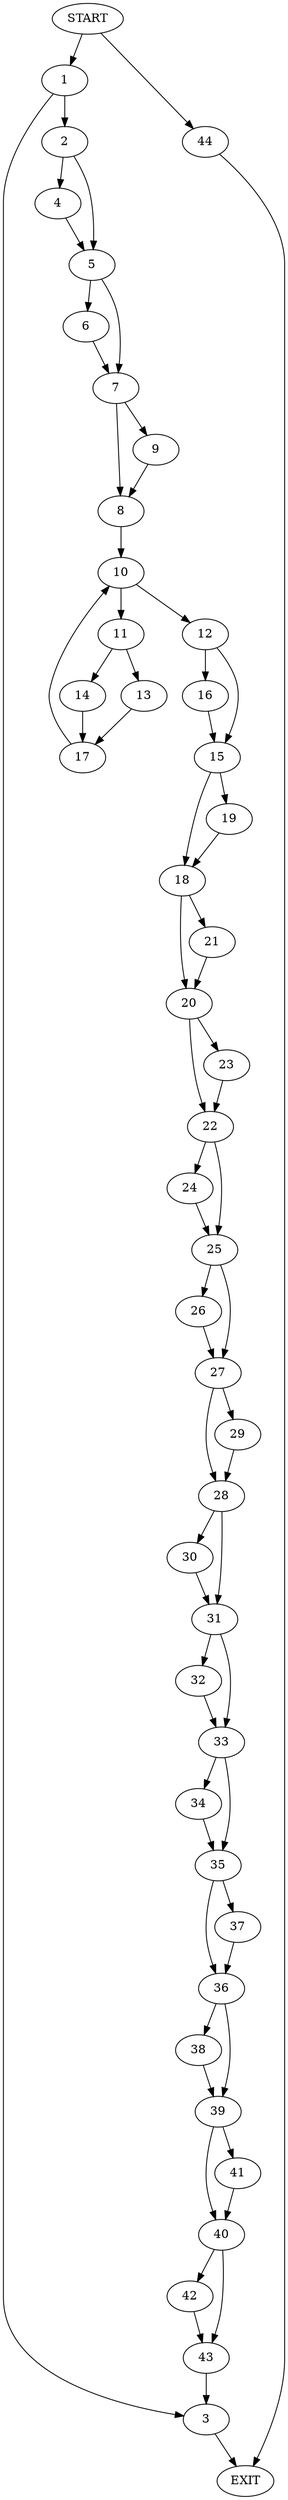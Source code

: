 digraph {
0 [label="START"]
45 [label="EXIT"]
0 -> 1
1 -> 2
1 -> 3
3 -> 45
2 -> 4
2 -> 5
4 -> 5
5 -> 6
5 -> 7
7 -> 8
7 -> 9
6 -> 7
9 -> 8
8 -> 10
10 -> 11
10 -> 12
11 -> 13
11 -> 14
12 -> 15
12 -> 16
13 -> 17
14 -> 17
17 -> 10
16 -> 15
15 -> 18
15 -> 19
19 -> 18
18 -> 20
18 -> 21
21 -> 20
20 -> 22
20 -> 23
23 -> 22
22 -> 24
22 -> 25
25 -> 26
25 -> 27
24 -> 25
26 -> 27
27 -> 28
27 -> 29
29 -> 28
28 -> 30
28 -> 31
30 -> 31
31 -> 32
31 -> 33
32 -> 33
33 -> 34
33 -> 35
34 -> 35
35 -> 36
35 -> 37
37 -> 36
36 -> 38
36 -> 39
38 -> 39
39 -> 40
39 -> 41
40 -> 42
40 -> 43
41 -> 40
43 -> 3
42 -> 43
0 -> 44
44 -> 45
}
